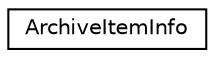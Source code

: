 digraph "Graphical Class Hierarchy"
{
  edge [fontname="Helvetica",fontsize="10",labelfontname="Helvetica",labelfontsize="10"];
  node [fontname="Helvetica",fontsize="10",shape=record];
  rankdir="LR";
  Node1 [label="ArchiveItemInfo",height=0.2,width=0.4,color="black", fillcolor="white", style="filled",URL="$class_archive_item_info.xhtml"];
}
